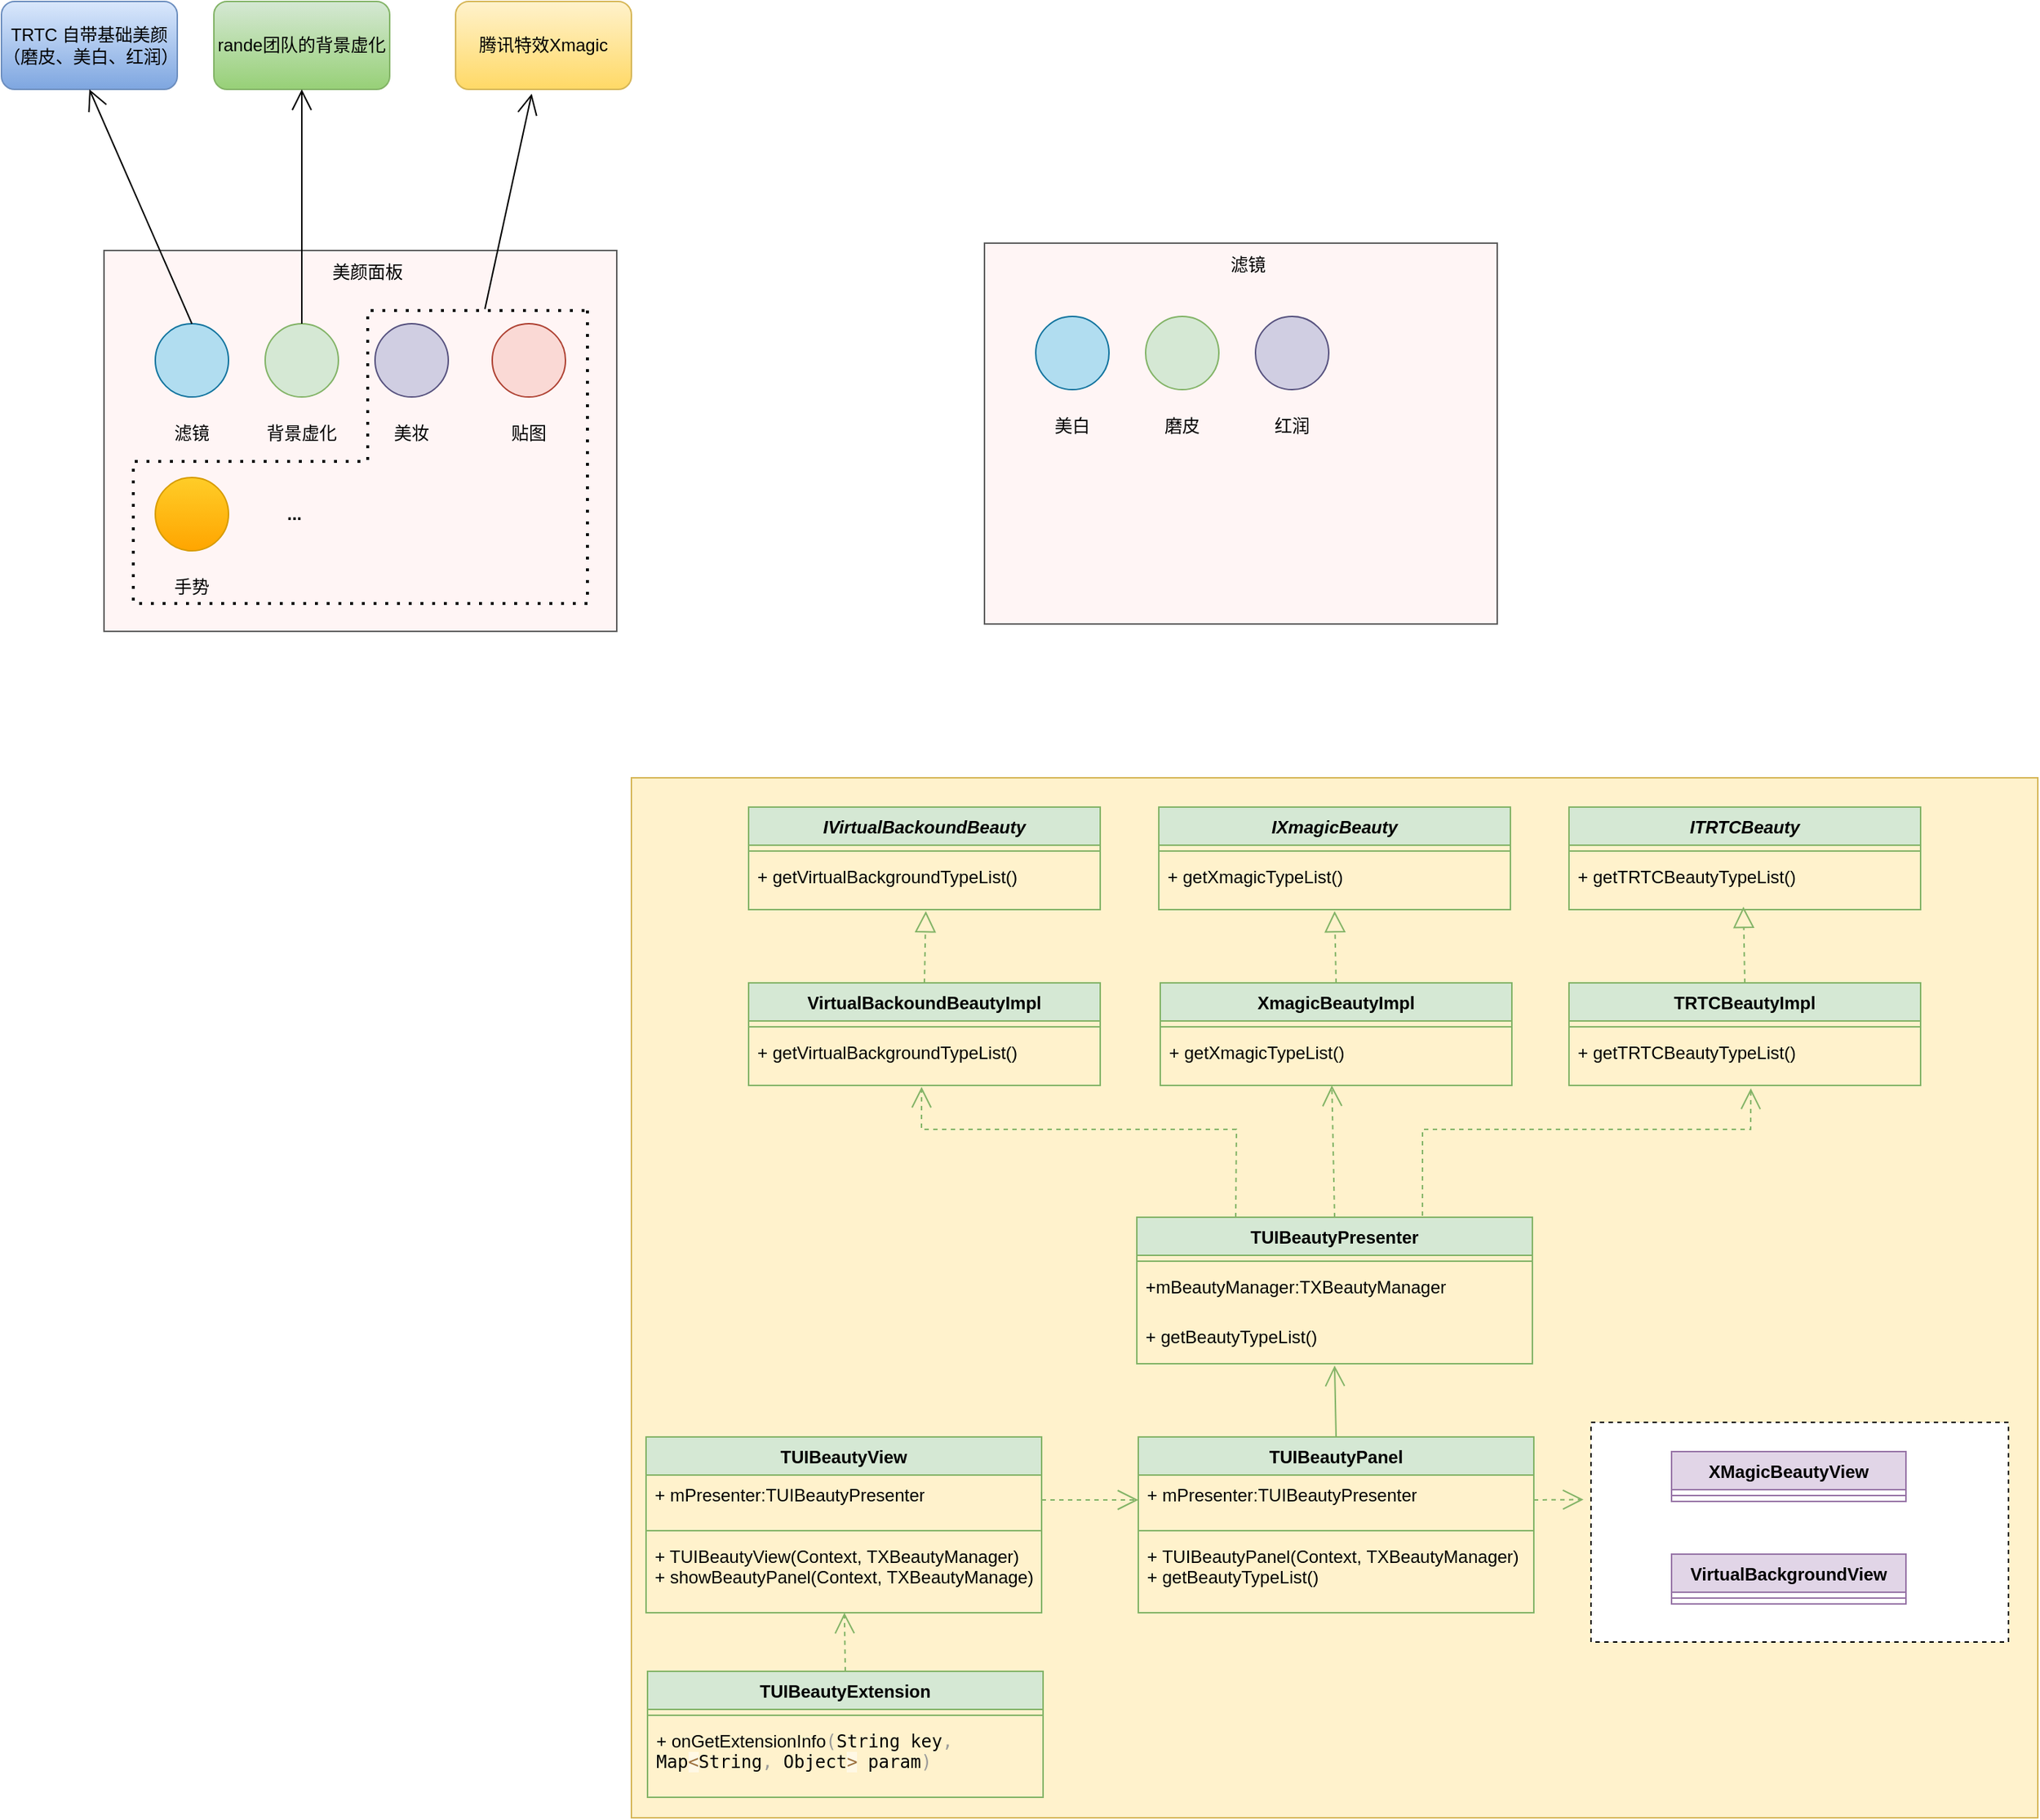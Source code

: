 <mxfile version="22.1.4" type="github">
  <diagram name="第 1 页" id="BJb2QBftmAwLZdBP9YWp">
    <mxGraphModel dx="1854" dy="998" grid="1" gridSize="10" guides="1" tooltips="1" connect="1" arrows="1" fold="1" page="1" pageScale="1" pageWidth="827" pageHeight="1169" math="0" shadow="0">
      <root>
        <mxCell id="0" />
        <mxCell id="1" parent="0" />
        <mxCell id="WcxLaPeq5YX2QQLOV-Lv-100" value="" style="rounded=0;whiteSpace=wrap;html=1;fillColor=#fff2cc;strokeColor=#d6b656;" vertex="1" parent="1">
          <mxGeometry x="629" y="560" width="960" height="710" as="geometry" />
        </mxCell>
        <mxCell id="WcxLaPeq5YX2QQLOV-Lv-5" value="" style="rounded=0;whiteSpace=wrap;html=1;strokeColor=#5C5C5C;fillColor=#FFF5F5;" vertex="1" parent="1">
          <mxGeometry x="269" y="200" width="350" height="260" as="geometry" />
        </mxCell>
        <mxCell id="WcxLaPeq5YX2QQLOV-Lv-6" value="美颜面板" style="text;html=1;strokeColor=none;fillColor=none;align=center;verticalAlign=middle;whiteSpace=wrap;rounded=0;" vertex="1" parent="1">
          <mxGeometry x="419" y="200" width="60" height="30" as="geometry" />
        </mxCell>
        <mxCell id="WcxLaPeq5YX2QQLOV-Lv-8" value="" style="ellipse;whiteSpace=wrap;html=1;aspect=fixed;fillColor=#b1ddf0;strokeColor=#10739e;" vertex="1" parent="1">
          <mxGeometry x="304" y="250" width="50" height="50" as="geometry" />
        </mxCell>
        <mxCell id="WcxLaPeq5YX2QQLOV-Lv-9" value="滤镜" style="text;html=1;strokeColor=none;fillColor=none;align=center;verticalAlign=middle;whiteSpace=wrap;rounded=0;" vertex="1" parent="1">
          <mxGeometry x="299" y="310" width="60" height="30" as="geometry" />
        </mxCell>
        <mxCell id="WcxLaPeq5YX2QQLOV-Lv-12" value="" style="ellipse;whiteSpace=wrap;html=1;aspect=fixed;fillColor=#d5e8d4;strokeColor=#82b366;" vertex="1" parent="1">
          <mxGeometry x="379" y="250" width="50" height="50" as="geometry" />
        </mxCell>
        <mxCell id="WcxLaPeq5YX2QQLOV-Lv-13" value="背景虚化" style="text;html=1;strokeColor=none;fillColor=none;align=center;verticalAlign=middle;whiteSpace=wrap;rounded=0;" vertex="1" parent="1">
          <mxGeometry x="374" y="310" width="60" height="30" as="geometry" />
        </mxCell>
        <mxCell id="WcxLaPeq5YX2QQLOV-Lv-14" value="" style="ellipse;whiteSpace=wrap;html=1;aspect=fixed;fillColor=#d0cee2;strokeColor=#56517e;" vertex="1" parent="1">
          <mxGeometry x="454" y="250" width="50" height="50" as="geometry" />
        </mxCell>
        <mxCell id="WcxLaPeq5YX2QQLOV-Lv-15" value="美妆" style="text;html=1;strokeColor=none;fillColor=none;align=center;verticalAlign=middle;whiteSpace=wrap;rounded=0;" vertex="1" parent="1">
          <mxGeometry x="449" y="310" width="60" height="30" as="geometry" />
        </mxCell>
        <mxCell id="WcxLaPeq5YX2QQLOV-Lv-16" value="" style="ellipse;whiteSpace=wrap;html=1;aspect=fixed;fillColor=#fad9d5;strokeColor=#ae4132;" vertex="1" parent="1">
          <mxGeometry x="534" y="250" width="50" height="50" as="geometry" />
        </mxCell>
        <mxCell id="WcxLaPeq5YX2QQLOV-Lv-17" value="贴图" style="text;html=1;strokeColor=none;fillColor=none;align=center;verticalAlign=middle;whiteSpace=wrap;rounded=0;" vertex="1" parent="1">
          <mxGeometry x="529" y="310" width="60" height="30" as="geometry" />
        </mxCell>
        <mxCell id="WcxLaPeq5YX2QQLOV-Lv-18" value="" style="ellipse;whiteSpace=wrap;html=1;aspect=fixed;fillColor=#ffcd28;strokeColor=#d79b00;gradientColor=#ffa500;" vertex="1" parent="1">
          <mxGeometry x="304" y="355" width="50" height="50" as="geometry" />
        </mxCell>
        <mxCell id="WcxLaPeq5YX2QQLOV-Lv-19" value="手势" style="text;html=1;strokeColor=none;fillColor=none;align=center;verticalAlign=middle;whiteSpace=wrap;rounded=0;" vertex="1" parent="1">
          <mxGeometry x="299" y="415" width="60" height="30" as="geometry" />
        </mxCell>
        <mxCell id="WcxLaPeq5YX2QQLOV-Lv-21" value="TRTC 自带基础美颜（磨皮、美白、红润）" style="rounded=1;whiteSpace=wrap;html=1;fillColor=#dae8fc;gradientColor=#7ea6e0;strokeColor=#6c8ebf;" vertex="1" parent="1">
          <mxGeometry x="199" y="30" width="120" height="60" as="geometry" />
        </mxCell>
        <mxCell id="WcxLaPeq5YX2QQLOV-Lv-24" value="rande团队的背景虚化" style="rounded=1;whiteSpace=wrap;html=1;fillColor=#d5e8d4;gradientColor=#97d077;strokeColor=#82b366;" vertex="1" parent="1">
          <mxGeometry x="344" y="30" width="120" height="60" as="geometry" />
        </mxCell>
        <mxCell id="WcxLaPeq5YX2QQLOV-Lv-27" value="" style="endArrow=none;dashed=1;html=1;dashPattern=1 3;strokeWidth=2;rounded=0;" edge="1" parent="1">
          <mxGeometry width="50" height="50" relative="1" as="geometry">
            <mxPoint x="599" y="241" as="sourcePoint" />
            <mxPoint x="599" y="241" as="targetPoint" />
            <Array as="points">
              <mxPoint x="599" y="441" />
              <mxPoint x="289" y="441" />
              <mxPoint x="289" y="344" />
              <mxPoint x="449" y="344" />
              <mxPoint x="449" y="241" />
            </Array>
          </mxGeometry>
        </mxCell>
        <mxCell id="WcxLaPeq5YX2QQLOV-Lv-30" value="&lt;b&gt;...&lt;/b&gt;" style="text;html=1;strokeColor=none;fillColor=none;align=center;verticalAlign=middle;whiteSpace=wrap;rounded=0;" vertex="1" parent="1">
          <mxGeometry x="369" y="365" width="60" height="30" as="geometry" />
        </mxCell>
        <mxCell id="WcxLaPeq5YX2QQLOV-Lv-31" value="" style="endArrow=open;endFill=1;endSize=12;html=1;rounded=0;exitX=0.5;exitY=0;exitDx=0;exitDy=0;entryX=0.5;entryY=1;entryDx=0;entryDy=0;" edge="1" parent="1" source="WcxLaPeq5YX2QQLOV-Lv-8" target="WcxLaPeq5YX2QQLOV-Lv-21">
          <mxGeometry width="160" relative="1" as="geometry">
            <mxPoint x="849" y="570" as="sourcePoint" />
            <mxPoint x="1009" y="570" as="targetPoint" />
          </mxGeometry>
        </mxCell>
        <mxCell id="WcxLaPeq5YX2QQLOV-Lv-32" value="" style="endArrow=open;endFill=1;endSize=12;html=1;rounded=0;exitX=0.5;exitY=0;exitDx=0;exitDy=0;entryX=0.5;entryY=1;entryDx=0;entryDy=0;" edge="1" parent="1" source="WcxLaPeq5YX2QQLOV-Lv-12" target="WcxLaPeq5YX2QQLOV-Lv-24">
          <mxGeometry width="160" relative="1" as="geometry">
            <mxPoint x="339" y="260" as="sourcePoint" />
            <mxPoint x="339" y="100" as="targetPoint" />
          </mxGeometry>
        </mxCell>
        <mxCell id="WcxLaPeq5YX2QQLOV-Lv-33" value="腾讯特效Xmagic" style="rounded=1;whiteSpace=wrap;html=1;fillColor=#fff2cc;gradientColor=#ffd966;strokeColor=#d6b656;" vertex="1" parent="1">
          <mxGeometry x="509" y="30" width="120" height="60" as="geometry" />
        </mxCell>
        <mxCell id="WcxLaPeq5YX2QQLOV-Lv-34" value="" style="endArrow=open;endFill=1;endSize=12;html=1;rounded=0;entryX=0.433;entryY=1.05;entryDx=0;entryDy=0;entryPerimeter=0;" edge="1" parent="1" target="WcxLaPeq5YX2QQLOV-Lv-33">
          <mxGeometry width="160" relative="1" as="geometry">
            <mxPoint x="529" y="240" as="sourcePoint" />
            <mxPoint x="489" y="100" as="targetPoint" />
          </mxGeometry>
        </mxCell>
        <mxCell id="WcxLaPeq5YX2QQLOV-Lv-36" value="TUIBeautyPresenter" style="swimlane;fontStyle=1;align=center;verticalAlign=top;childLayout=stackLayout;horizontal=1;startSize=26;horizontalStack=0;resizeParent=1;resizeParentMax=0;resizeLast=0;collapsible=1;marginBottom=0;whiteSpace=wrap;html=1;fillColor=#d5e8d4;strokeColor=#82b366;" vertex="1" parent="1">
          <mxGeometry x="974" y="860" width="270" height="100" as="geometry" />
        </mxCell>
        <mxCell id="WcxLaPeq5YX2QQLOV-Lv-38" value="" style="line;strokeWidth=1;fillColor=#d5e8d4;align=left;verticalAlign=middle;spacingTop=-1;spacingLeft=3;spacingRight=3;rotatable=0;labelPosition=right;points=[];portConstraint=eastwest;strokeColor=#82b366;" vertex="1" parent="WcxLaPeq5YX2QQLOV-Lv-36">
          <mxGeometry y="26" width="270" height="8" as="geometry" />
        </mxCell>
        <mxCell id="WcxLaPeq5YX2QQLOV-Lv-37" value="+mBeautyManager:&lt;span style=&quot;background-color: initial;&quot;&gt;TXBeautyManager&lt;/span&gt;" style="text;align=left;verticalAlign=top;spacingLeft=4;spacingRight=4;overflow=hidden;rotatable=0;points=[[0,0.5],[1,0.5]];portConstraint=eastwest;whiteSpace=wrap;html=1;" vertex="1" parent="WcxLaPeq5YX2QQLOV-Lv-36">
          <mxGeometry y="34" width="270" height="34" as="geometry" />
        </mxCell>
        <mxCell id="WcxLaPeq5YX2QQLOV-Lv-39" value="+ getBeautyTypeList()" style="text;align=left;verticalAlign=top;spacingLeft=4;spacingRight=4;overflow=hidden;rotatable=0;points=[[0,0.5],[1,0.5]];portConstraint=eastwest;whiteSpace=wrap;html=1;" vertex="1" parent="WcxLaPeq5YX2QQLOV-Lv-36">
          <mxGeometry y="68" width="270" height="32" as="geometry" />
        </mxCell>
        <mxCell id="WcxLaPeq5YX2QQLOV-Lv-40" value="&lt;i&gt;ITRTCBeauty&lt;/i&gt;" style="swimlane;fontStyle=1;align=center;verticalAlign=top;childLayout=stackLayout;horizontal=1;startSize=26;horizontalStack=0;resizeParent=1;resizeParentMax=0;resizeLast=0;collapsible=1;marginBottom=0;whiteSpace=wrap;html=1;fillColor=#d5e8d4;strokeColor=#82b366;" vertex="1" parent="1">
          <mxGeometry x="1269" y="580" width="240" height="70" as="geometry" />
        </mxCell>
        <mxCell id="WcxLaPeq5YX2QQLOV-Lv-42" value="" style="line;strokeWidth=1;fillColor=#d5e8d4;align=left;verticalAlign=middle;spacingTop=-1;spacingLeft=3;spacingRight=3;rotatable=0;labelPosition=right;points=[];portConstraint=eastwest;strokeColor=#82b366;" vertex="1" parent="WcxLaPeq5YX2QQLOV-Lv-40">
          <mxGeometry y="26" width="240" height="8" as="geometry" />
        </mxCell>
        <mxCell id="WcxLaPeq5YX2QQLOV-Lv-43" value="+ getTRTCBeautyTypeList()&lt;br style=&quot;border-color: var(--border-color);&quot;&gt;" style="text;align=left;verticalAlign=top;spacingLeft=4;spacingRight=4;overflow=hidden;rotatable=0;points=[[0,0.5],[1,0.5]];portConstraint=eastwest;whiteSpace=wrap;html=1;" vertex="1" parent="WcxLaPeq5YX2QQLOV-Lv-40">
          <mxGeometry y="34" width="240" height="36" as="geometry" />
        </mxCell>
        <mxCell id="WcxLaPeq5YX2QQLOV-Lv-45" value="TUIBeautyView" style="swimlane;fontStyle=1;align=center;verticalAlign=top;childLayout=stackLayout;horizontal=1;startSize=26;horizontalStack=0;resizeParent=1;resizeParentMax=0;resizeLast=0;collapsible=1;marginBottom=0;whiteSpace=wrap;html=1;fillColor=#d5e8d4;strokeColor=#82b366;" vertex="1" parent="1">
          <mxGeometry x="639" y="1010" width="270" height="120" as="geometry" />
        </mxCell>
        <mxCell id="WcxLaPeq5YX2QQLOV-Lv-46" value="+ mPresenter:TUIBeautyPresenter" style="text;align=left;verticalAlign=top;spacingLeft=4;spacingRight=4;overflow=hidden;rotatable=0;points=[[0,0.5],[1,0.5]];portConstraint=eastwest;whiteSpace=wrap;html=1;" vertex="1" parent="WcxLaPeq5YX2QQLOV-Lv-45">
          <mxGeometry y="26" width="270" height="34" as="geometry" />
        </mxCell>
        <mxCell id="WcxLaPeq5YX2QQLOV-Lv-47" value="" style="line;strokeWidth=1;fillColor=#d5e8d4;align=left;verticalAlign=middle;spacingTop=-1;spacingLeft=3;spacingRight=3;rotatable=0;labelPosition=right;points=[];portConstraint=eastwest;strokeColor=#82b366;" vertex="1" parent="WcxLaPeq5YX2QQLOV-Lv-45">
          <mxGeometry y="60" width="270" height="8" as="geometry" />
        </mxCell>
        <mxCell id="WcxLaPeq5YX2QQLOV-Lv-48" value="+ TUIBeautyView(Context,&amp;nbsp;TXBeautyManager)&lt;br&gt;+ showBeautyPanel(Context,&amp;nbsp;TXBeautyManage)" style="text;align=left;verticalAlign=top;spacingLeft=4;spacingRight=4;overflow=hidden;rotatable=0;points=[[0,0.5],[1,0.5]];portConstraint=eastwest;whiteSpace=wrap;html=1;" vertex="1" parent="WcxLaPeq5YX2QQLOV-Lv-45">
          <mxGeometry y="68" width="270" height="52" as="geometry" />
        </mxCell>
        <mxCell id="WcxLaPeq5YX2QQLOV-Lv-49" value="&lt;i&gt;IVirtualBackoundBeauty&lt;/i&gt;" style="swimlane;fontStyle=1;align=center;verticalAlign=top;childLayout=stackLayout;horizontal=1;startSize=26;horizontalStack=0;resizeParent=1;resizeParentMax=0;resizeLast=0;collapsible=1;marginBottom=0;whiteSpace=wrap;html=1;fillColor=#d5e8d4;strokeColor=#82b366;" vertex="1" parent="1">
          <mxGeometry x="709" y="580" width="240" height="70" as="geometry" />
        </mxCell>
        <mxCell id="WcxLaPeq5YX2QQLOV-Lv-50" value="" style="line;strokeWidth=1;fillColor=#d5e8d4;align=left;verticalAlign=middle;spacingTop=-1;spacingLeft=3;spacingRight=3;rotatable=0;labelPosition=right;points=[];portConstraint=eastwest;strokeColor=#82b366;" vertex="1" parent="WcxLaPeq5YX2QQLOV-Lv-49">
          <mxGeometry y="26" width="240" height="8" as="geometry" />
        </mxCell>
        <mxCell id="WcxLaPeq5YX2QQLOV-Lv-51" value="+ getVirtualBackgroundTypeList()" style="text;align=left;verticalAlign=top;spacingLeft=4;spacingRight=4;overflow=hidden;rotatable=0;points=[[0,0.5],[1,0.5]];portConstraint=eastwest;whiteSpace=wrap;html=1;" vertex="1" parent="WcxLaPeq5YX2QQLOV-Lv-49">
          <mxGeometry y="34" width="240" height="36" as="geometry" />
        </mxCell>
        <mxCell id="WcxLaPeq5YX2QQLOV-Lv-52" value="&lt;i&gt;IXmagicBeauty&lt;/i&gt;" style="swimlane;fontStyle=1;align=center;verticalAlign=top;childLayout=stackLayout;horizontal=1;startSize=26;horizontalStack=0;resizeParent=1;resizeParentMax=0;resizeLast=0;collapsible=1;marginBottom=0;whiteSpace=wrap;html=1;fillColor=#d5e8d4;strokeColor=#82b366;" vertex="1" parent="1">
          <mxGeometry x="989" y="580" width="240" height="70" as="geometry" />
        </mxCell>
        <mxCell id="WcxLaPeq5YX2QQLOV-Lv-53" value="" style="line;strokeWidth=1;fillColor=#d5e8d4;align=left;verticalAlign=middle;spacingTop=-1;spacingLeft=3;spacingRight=3;rotatable=0;labelPosition=right;points=[];portConstraint=eastwest;strokeColor=#82b366;" vertex="1" parent="WcxLaPeq5YX2QQLOV-Lv-52">
          <mxGeometry y="26" width="240" height="8" as="geometry" />
        </mxCell>
        <mxCell id="WcxLaPeq5YX2QQLOV-Lv-54" value="+ getXmagicTypeList()" style="text;align=left;verticalAlign=top;spacingLeft=4;spacingRight=4;overflow=hidden;rotatable=0;points=[[0,0.5],[1,0.5]];portConstraint=eastwest;whiteSpace=wrap;html=1;" vertex="1" parent="WcxLaPeq5YX2QQLOV-Lv-52">
          <mxGeometry y="34" width="240" height="36" as="geometry" />
        </mxCell>
        <mxCell id="WcxLaPeq5YX2QQLOV-Lv-58" value="" style="endArrow=open;endFill=1;endSize=12;html=1;rounded=0;exitX=0.5;exitY=0;exitDx=0;exitDy=0;entryX=0.5;entryY=1.038;entryDx=0;entryDy=0;entryPerimeter=0;fillColor=#d5e8d4;strokeColor=#82b366;" edge="1" parent="1" source="WcxLaPeq5YX2QQLOV-Lv-92" target="WcxLaPeq5YX2QQLOV-Lv-39">
          <mxGeometry width="160" relative="1" as="geometry">
            <mxPoint x="1350" y="1069" as="sourcePoint" />
            <mxPoint x="1099" y="959" as="targetPoint" />
          </mxGeometry>
        </mxCell>
        <mxCell id="WcxLaPeq5YX2QQLOV-Lv-59" value="TUIBeautyExtension" style="swimlane;fontStyle=1;align=center;verticalAlign=top;childLayout=stackLayout;horizontal=1;startSize=26;horizontalStack=0;resizeParent=1;resizeParentMax=0;resizeLast=0;collapsible=1;marginBottom=0;whiteSpace=wrap;html=1;fillColor=#d5e8d4;strokeColor=#82b366;" vertex="1" parent="1">
          <mxGeometry x="640" y="1170" width="270" height="86" as="geometry" />
        </mxCell>
        <mxCell id="WcxLaPeq5YX2QQLOV-Lv-61" value="" style="line;strokeWidth=1;fillColor=#d5e8d4;align=left;verticalAlign=middle;spacingTop=-1;spacingLeft=3;spacingRight=3;rotatable=0;labelPosition=right;points=[];portConstraint=eastwest;strokeColor=#82b366;" vertex="1" parent="WcxLaPeq5YX2QQLOV-Lv-59">
          <mxGeometry y="26" width="270" height="8" as="geometry" />
        </mxCell>
        <mxCell id="WcxLaPeq5YX2QQLOV-Lv-62" value="+&amp;nbsp;onGetExtensionInfo&lt;span style=&quot;background-color: initial; font-family: Consolas, Monaco, &amp;quot;Andale Mono&amp;quot;, &amp;quot;Ubuntu Mono&amp;quot;, monospace; font-size: 1em; word-spacing: normal; word-break: break-word; line-height: inherit; color: rgb(153, 153, 153);&quot; class=&quot;token punctuation&quot;&gt;(&lt;/span&gt;&lt;span style=&quot;background-color: initial; font-family: Consolas, Monaco, &amp;quot;Andale Mono&amp;quot;, &amp;quot;Ubuntu Mono&amp;quot;, monospace; font-size: 1em; word-spacing: normal; word-break: break-word; line-height: inherit;&quot; class=&quot;token parameter&quot;&gt;String key&lt;span style=&quot;word-break: break-word; line-height: inherit; color: rgb(153, 153, 153);&quot; class=&quot;token punctuation&quot;&gt;,&lt;/span&gt; Map&lt;span style=&quot;word-break: break-word; line-height: inherit; color: rgb(154, 110, 58); background: rgba(255, 255, 255, 0.5);&quot; class=&quot;token operator&quot;&gt;&amp;lt;&lt;/span&gt;String&lt;span style=&quot;word-break: break-word; line-height: inherit; color: rgb(153, 153, 153);&quot; class=&quot;token punctuation&quot;&gt;,&lt;/span&gt; Object&lt;span style=&quot;word-break: break-word; line-height: inherit; color: rgb(154, 110, 58); background: rgba(255, 255, 255, 0.5);&quot; class=&quot;token operator&quot;&gt;&amp;gt;&lt;/span&gt; param&lt;/span&gt;&lt;span style=&quot;background-color: initial; font-family: Consolas, Monaco, &amp;quot;Andale Mono&amp;quot;, &amp;quot;Ubuntu Mono&amp;quot;, monospace; font-size: 1em; word-spacing: normal; word-break: break-word; line-height: inherit; color: rgb(153, 153, 153);&quot; class=&quot;token punctuation&quot;&gt;)&lt;/span&gt;" style="text;align=left;verticalAlign=top;spacingLeft=4;spacingRight=4;overflow=hidden;rotatable=0;points=[[0,0.5],[1,0.5]];portConstraint=eastwest;whiteSpace=wrap;html=1;" vertex="1" parent="WcxLaPeq5YX2QQLOV-Lv-59">
          <mxGeometry y="34" width="270" height="52" as="geometry" />
        </mxCell>
        <mxCell id="WcxLaPeq5YX2QQLOV-Lv-63" value="" style="endArrow=open;endSize=12;dashed=1;html=1;rounded=0;exitX=0.5;exitY=0;exitDx=0;exitDy=0;fillColor=#d5e8d4;strokeColor=#82b366;" edge="1" parent="1" source="WcxLaPeq5YX2QQLOV-Lv-59" target="WcxLaPeq5YX2QQLOV-Lv-48">
          <mxGeometry width="160" relative="1" as="geometry">
            <mxPoint x="364" y="900" as="sourcePoint" />
            <mxPoint x="524" y="900" as="targetPoint" />
          </mxGeometry>
        </mxCell>
        <mxCell id="WcxLaPeq5YX2QQLOV-Lv-73" value="VirtualBackoundBeautyImpl" style="swimlane;fontStyle=1;align=center;verticalAlign=top;childLayout=stackLayout;horizontal=1;startSize=26;horizontalStack=0;resizeParent=1;resizeParentMax=0;resizeLast=0;collapsible=1;marginBottom=0;whiteSpace=wrap;html=1;fillColor=#d5e8d4;strokeColor=#82b366;" vertex="1" parent="1">
          <mxGeometry x="709" y="700" width="240" height="70" as="geometry" />
        </mxCell>
        <mxCell id="WcxLaPeq5YX2QQLOV-Lv-74" value="" style="line;strokeWidth=1;fillColor=#d5e8d4;align=left;verticalAlign=middle;spacingTop=-1;spacingLeft=3;spacingRight=3;rotatable=0;labelPosition=right;points=[];portConstraint=eastwest;strokeColor=#82b366;" vertex="1" parent="WcxLaPeq5YX2QQLOV-Lv-73">
          <mxGeometry y="26" width="240" height="8" as="geometry" />
        </mxCell>
        <mxCell id="WcxLaPeq5YX2QQLOV-Lv-75" value="+ getVirtualBackgroundTypeList()" style="text;align=left;verticalAlign=top;spacingLeft=4;spacingRight=4;overflow=hidden;rotatable=0;points=[[0,0.5],[1,0.5]];portConstraint=eastwest;whiteSpace=wrap;html=1;" vertex="1" parent="WcxLaPeq5YX2QQLOV-Lv-73">
          <mxGeometry y="34" width="240" height="36" as="geometry" />
        </mxCell>
        <mxCell id="WcxLaPeq5YX2QQLOV-Lv-76" value="XmagicBeautyImpl" style="swimlane;fontStyle=1;align=center;verticalAlign=top;childLayout=stackLayout;horizontal=1;startSize=26;horizontalStack=0;resizeParent=1;resizeParentMax=0;resizeLast=0;collapsible=1;marginBottom=0;whiteSpace=wrap;html=1;fillColor=#d5e8d4;strokeColor=#82b366;" vertex="1" parent="1">
          <mxGeometry x="990" y="700" width="240" height="70" as="geometry" />
        </mxCell>
        <mxCell id="WcxLaPeq5YX2QQLOV-Lv-77" value="" style="line;strokeWidth=1;fillColor=#d5e8d4;align=left;verticalAlign=middle;spacingTop=-1;spacingLeft=3;spacingRight=3;rotatable=0;labelPosition=right;points=[];portConstraint=eastwest;strokeColor=#82b366;" vertex="1" parent="WcxLaPeq5YX2QQLOV-Lv-76">
          <mxGeometry y="26" width="240" height="8" as="geometry" />
        </mxCell>
        <mxCell id="WcxLaPeq5YX2QQLOV-Lv-78" value="+ getXmagicTypeList()" style="text;align=left;verticalAlign=top;spacingLeft=4;spacingRight=4;overflow=hidden;rotatable=0;points=[[0,0.5],[1,0.5]];portConstraint=eastwest;whiteSpace=wrap;html=1;" vertex="1" parent="WcxLaPeq5YX2QQLOV-Lv-76">
          <mxGeometry y="34" width="240" height="36" as="geometry" />
        </mxCell>
        <mxCell id="WcxLaPeq5YX2QQLOV-Lv-82" value="TRTCBeautyImpl" style="swimlane;fontStyle=1;align=center;verticalAlign=top;childLayout=stackLayout;horizontal=1;startSize=26;horizontalStack=0;resizeParent=1;resizeParentMax=0;resizeLast=0;collapsible=1;marginBottom=0;whiteSpace=wrap;html=1;fillColor=#d5e8d4;strokeColor=#82b366;" vertex="1" parent="1">
          <mxGeometry x="1269" y="700" width="240" height="70" as="geometry" />
        </mxCell>
        <mxCell id="WcxLaPeq5YX2QQLOV-Lv-83" value="" style="line;strokeWidth=1;fillColor=#d5e8d4;align=left;verticalAlign=middle;spacingTop=-1;spacingLeft=3;spacingRight=3;rotatable=0;labelPosition=right;points=[];portConstraint=eastwest;strokeColor=#82b366;" vertex="1" parent="WcxLaPeq5YX2QQLOV-Lv-82">
          <mxGeometry y="26" width="240" height="8" as="geometry" />
        </mxCell>
        <mxCell id="WcxLaPeq5YX2QQLOV-Lv-84" value="+ getTRTCBeautyTypeList()&lt;br style=&quot;border-color: var(--border-color);&quot;&gt;" style="text;align=left;verticalAlign=top;spacingLeft=4;spacingRight=4;overflow=hidden;rotatable=0;points=[[0,0.5],[1,0.5]];portConstraint=eastwest;whiteSpace=wrap;html=1;" vertex="1" parent="WcxLaPeq5YX2QQLOV-Lv-82">
          <mxGeometry y="34" width="240" height="36" as="geometry" />
        </mxCell>
        <mxCell id="WcxLaPeq5YX2QQLOV-Lv-85" value="" style="endArrow=block;dashed=1;endFill=0;endSize=12;html=1;rounded=0;exitX=0.5;exitY=0;exitDx=0;exitDy=0;entryX=0.504;entryY=1.028;entryDx=0;entryDy=0;entryPerimeter=0;fillColor=#d5e8d4;strokeColor=#82b366;" edge="1" parent="1" source="WcxLaPeq5YX2QQLOV-Lv-73" target="WcxLaPeq5YX2QQLOV-Lv-51">
          <mxGeometry width="160" relative="1" as="geometry">
            <mxPoint x="1109" y="950" as="sourcePoint" />
            <mxPoint x="1269" y="950" as="targetPoint" />
          </mxGeometry>
        </mxCell>
        <mxCell id="WcxLaPeq5YX2QQLOV-Lv-86" value="" style="endArrow=block;dashed=1;endFill=0;endSize=12;html=1;rounded=0;exitX=0.5;exitY=0;exitDx=0;exitDy=0;entryX=0.5;entryY=1.028;entryDx=0;entryDy=0;entryPerimeter=0;fillColor=#d5e8d4;strokeColor=#82b366;" edge="1" parent="1" source="WcxLaPeq5YX2QQLOV-Lv-76" target="WcxLaPeq5YX2QQLOV-Lv-54">
          <mxGeometry width="160" relative="1" as="geometry">
            <mxPoint x="839" y="710" as="sourcePoint" />
            <mxPoint x="840" y="661" as="targetPoint" />
          </mxGeometry>
        </mxCell>
        <mxCell id="WcxLaPeq5YX2QQLOV-Lv-87" value="" style="endArrow=block;dashed=1;endFill=0;endSize=12;html=1;rounded=0;exitX=0.5;exitY=0;exitDx=0;exitDy=0;entryX=0.496;entryY=0.944;entryDx=0;entryDy=0;entryPerimeter=0;fillColor=#d5e8d4;strokeColor=#82b366;" edge="1" parent="1" source="WcxLaPeq5YX2QQLOV-Lv-82" target="WcxLaPeq5YX2QQLOV-Lv-43">
          <mxGeometry width="160" relative="1" as="geometry">
            <mxPoint x="1120" y="710" as="sourcePoint" />
            <mxPoint x="1119" y="661" as="targetPoint" />
          </mxGeometry>
        </mxCell>
        <mxCell id="WcxLaPeq5YX2QQLOV-Lv-88" value="" style="endArrow=open;endSize=12;dashed=1;html=1;rounded=0;exitX=0.5;exitY=0;exitDx=0;exitDy=0;entryX=0.488;entryY=1;entryDx=0;entryDy=0;entryPerimeter=0;fillColor=#d5e8d4;strokeColor=#82b366;" edge="1" parent="1" source="WcxLaPeq5YX2QQLOV-Lv-36" target="WcxLaPeq5YX2QQLOV-Lv-78">
          <mxGeometry width="160" relative="1" as="geometry">
            <mxPoint x="1109" y="950" as="sourcePoint" />
            <mxPoint x="1269" y="950" as="targetPoint" />
          </mxGeometry>
        </mxCell>
        <mxCell id="WcxLaPeq5YX2QQLOV-Lv-89" value="" style="endArrow=open;endSize=12;dashed=1;html=1;rounded=0;exitX=0.722;exitY=-0.01;exitDx=0;exitDy=0;entryX=0.513;entryY=1.056;entryDx=0;entryDy=0;entryPerimeter=0;exitPerimeter=0;fillColor=#d5e8d4;strokeColor=#82b366;" edge="1" parent="1" source="WcxLaPeq5YX2QQLOV-Lv-36">
          <mxGeometry x="-0.003" width="160" relative="1" as="geometry">
            <mxPoint x="1177.5" y="860" as="sourcePoint" />
            <mxPoint x="1393.12" y="772.016" as="targetPoint" />
            <Array as="points">
              <mxPoint x="1169" y="800" />
              <mxPoint x="1393" y="800" />
            </Array>
            <mxPoint as="offset" />
          </mxGeometry>
        </mxCell>
        <mxCell id="WcxLaPeq5YX2QQLOV-Lv-91" value="" style="endArrow=open;endSize=12;dashed=1;html=1;rounded=0;exitX=0.25;exitY=0;exitDx=0;exitDy=0;entryX=0.492;entryY=1.028;entryDx=0;entryDy=0;entryPerimeter=0;fillColor=#d5e8d4;strokeColor=#82b366;" edge="1" parent="1" source="WcxLaPeq5YX2QQLOV-Lv-36" target="WcxLaPeq5YX2QQLOV-Lv-75">
          <mxGeometry width="160" relative="1" as="geometry">
            <mxPoint x="1119" y="850" as="sourcePoint" />
            <mxPoint x="1117" y="780" as="targetPoint" />
            <Array as="points">
              <mxPoint x="1042" y="800" />
              <mxPoint x="827" y="800" />
            </Array>
          </mxGeometry>
        </mxCell>
        <mxCell id="WcxLaPeq5YX2QQLOV-Lv-92" value="TUIBeautyPanel" style="swimlane;fontStyle=1;align=center;verticalAlign=top;childLayout=stackLayout;horizontal=1;startSize=26;horizontalStack=0;resizeParent=1;resizeParentMax=0;resizeLast=0;collapsible=1;marginBottom=0;whiteSpace=wrap;html=1;fillColor=#d5e8d4;strokeColor=#82b366;" vertex="1" parent="1">
          <mxGeometry x="975" y="1010" width="270" height="120" as="geometry" />
        </mxCell>
        <mxCell id="WcxLaPeq5YX2QQLOV-Lv-93" value="+ mPresenter:TUIBeautyPresenter" style="text;align=left;verticalAlign=top;spacingLeft=4;spacingRight=4;overflow=hidden;rotatable=0;points=[[0,0.5],[1,0.5]];portConstraint=eastwest;whiteSpace=wrap;html=1;" vertex="1" parent="WcxLaPeq5YX2QQLOV-Lv-92">
          <mxGeometry y="26" width="270" height="34" as="geometry" />
        </mxCell>
        <mxCell id="WcxLaPeq5YX2QQLOV-Lv-94" value="" style="line;strokeWidth=1;fillColor=#d5e8d4;align=left;verticalAlign=middle;spacingTop=-1;spacingLeft=3;spacingRight=3;rotatable=0;labelPosition=right;points=[];portConstraint=eastwest;strokeColor=#82b366;" vertex="1" parent="WcxLaPeq5YX2QQLOV-Lv-92">
          <mxGeometry y="60" width="270" height="8" as="geometry" />
        </mxCell>
        <mxCell id="WcxLaPeq5YX2QQLOV-Lv-95" value="+&amp;nbsp;TUIBeautyPanel(Context,&amp;nbsp;TXBeautyManager)&lt;br&gt;+ getBeautyTypeList()" style="text;align=left;verticalAlign=top;spacingLeft=4;spacingRight=4;overflow=hidden;rotatable=0;points=[[0,0.5],[1,0.5]];portConstraint=eastwest;whiteSpace=wrap;html=1;" vertex="1" parent="WcxLaPeq5YX2QQLOV-Lv-92">
          <mxGeometry y="68" width="270" height="52" as="geometry" />
        </mxCell>
        <mxCell id="WcxLaPeq5YX2QQLOV-Lv-96" value="" style="endArrow=open;endSize=12;dashed=1;html=1;rounded=0;exitX=1;exitY=0.5;exitDx=0;exitDy=0;fillColor=#d5e8d4;strokeColor=#82b366;" edge="1" parent="1" source="WcxLaPeq5YX2QQLOV-Lv-46" target="WcxLaPeq5YX2QQLOV-Lv-93">
          <mxGeometry width="160" relative="1" as="geometry">
            <mxPoint x="1109" y="840" as="sourcePoint" />
            <mxPoint x="1269" y="840" as="targetPoint" />
            <mxPoint as="offset" />
          </mxGeometry>
        </mxCell>
        <mxCell id="WcxLaPeq5YX2QQLOV-Lv-101" value="" style="rounded=0;whiteSpace=wrap;html=1;dashed=1;" vertex="1" parent="1">
          <mxGeometry x="1284" y="1000" width="285" height="150" as="geometry" />
        </mxCell>
        <mxCell id="WcxLaPeq5YX2QQLOV-Lv-102" value="XMagicBeautyView" style="swimlane;fontStyle=1;align=center;verticalAlign=top;childLayout=stackLayout;horizontal=1;startSize=26;horizontalStack=0;resizeParent=1;resizeParentMax=0;resizeLast=0;collapsible=1;marginBottom=0;whiteSpace=wrap;html=1;fillColor=#e1d5e7;strokeColor=#9673a6;" vertex="1" parent="1">
          <mxGeometry x="1339" y="1020" width="160" height="34" as="geometry" />
        </mxCell>
        <mxCell id="WcxLaPeq5YX2QQLOV-Lv-104" value="" style="line;strokeWidth=1;fillColor=none;align=left;verticalAlign=middle;spacingTop=-1;spacingLeft=3;spacingRight=3;rotatable=0;labelPosition=right;points=[];portConstraint=eastwest;strokeColor=inherit;" vertex="1" parent="WcxLaPeq5YX2QQLOV-Lv-102">
          <mxGeometry y="26" width="160" height="8" as="geometry" />
        </mxCell>
        <mxCell id="WcxLaPeq5YX2QQLOV-Lv-106" value="VirtualBackgroundView" style="swimlane;fontStyle=1;align=center;verticalAlign=top;childLayout=stackLayout;horizontal=1;startSize=26;horizontalStack=0;resizeParent=1;resizeParentMax=0;resizeLast=0;collapsible=1;marginBottom=0;whiteSpace=wrap;html=1;fillColor=#e1d5e7;strokeColor=#9673a6;" vertex="1" parent="1">
          <mxGeometry x="1339" y="1090" width="160" height="34" as="geometry" />
        </mxCell>
        <mxCell id="WcxLaPeq5YX2QQLOV-Lv-107" value="" style="line;strokeWidth=1;fillColor=none;align=left;verticalAlign=middle;spacingTop=-1;spacingLeft=3;spacingRight=3;rotatable=0;labelPosition=right;points=[];portConstraint=eastwest;strokeColor=inherit;" vertex="1" parent="WcxLaPeq5YX2QQLOV-Lv-106">
          <mxGeometry y="26" width="160" height="8" as="geometry" />
        </mxCell>
        <mxCell id="WcxLaPeq5YX2QQLOV-Lv-108" value="" style="endArrow=open;endSize=12;dashed=1;html=1;rounded=0;exitX=1;exitY=0.5;exitDx=0;exitDy=0;fillColor=#d5e8d4;strokeColor=#82b366;entryX=0.677;entryY=0.694;entryDx=0;entryDy=0;entryPerimeter=0;" edge="1" parent="1" source="WcxLaPeq5YX2QQLOV-Lv-93" target="WcxLaPeq5YX2QQLOV-Lv-100">
          <mxGeometry width="160" relative="1" as="geometry">
            <mxPoint x="919" y="1063" as="sourcePoint" />
            <mxPoint x="985" y="1063" as="targetPoint" />
            <mxPoint as="offset" />
          </mxGeometry>
        </mxCell>
        <mxCell id="WcxLaPeq5YX2QQLOV-Lv-109" value="" style="rounded=0;whiteSpace=wrap;html=1;strokeColor=#5C5C5C;fillColor=#FFF5F5;" vertex="1" parent="1">
          <mxGeometry x="870" y="195" width="350" height="260" as="geometry" />
        </mxCell>
        <mxCell id="WcxLaPeq5YX2QQLOV-Lv-110" value="滤镜" style="text;html=1;strokeColor=none;fillColor=none;align=center;verticalAlign=middle;whiteSpace=wrap;rounded=0;" vertex="1" parent="1">
          <mxGeometry x="1020" y="195" width="60" height="30" as="geometry" />
        </mxCell>
        <mxCell id="WcxLaPeq5YX2QQLOV-Lv-111" value="" style="ellipse;whiteSpace=wrap;html=1;aspect=fixed;fillColor=#b1ddf0;strokeColor=#10739e;" vertex="1" parent="1">
          <mxGeometry x="905" y="245" width="50" height="50" as="geometry" />
        </mxCell>
        <mxCell id="WcxLaPeq5YX2QQLOV-Lv-112" value="美白" style="text;html=1;strokeColor=none;fillColor=none;align=center;verticalAlign=middle;whiteSpace=wrap;rounded=0;" vertex="1" parent="1">
          <mxGeometry x="900" y="305" width="60" height="30" as="geometry" />
        </mxCell>
        <mxCell id="WcxLaPeq5YX2QQLOV-Lv-113" value="" style="ellipse;whiteSpace=wrap;html=1;aspect=fixed;fillColor=#d5e8d4;strokeColor=#82b366;" vertex="1" parent="1">
          <mxGeometry x="980" y="245" width="50" height="50" as="geometry" />
        </mxCell>
        <mxCell id="WcxLaPeq5YX2QQLOV-Lv-114" value="磨皮" style="text;html=1;strokeColor=none;fillColor=none;align=center;verticalAlign=middle;whiteSpace=wrap;rounded=0;" vertex="1" parent="1">
          <mxGeometry x="975" y="305" width="60" height="30" as="geometry" />
        </mxCell>
        <mxCell id="WcxLaPeq5YX2QQLOV-Lv-115" value="" style="ellipse;whiteSpace=wrap;html=1;aspect=fixed;fillColor=#d0cee2;strokeColor=#56517e;" vertex="1" parent="1">
          <mxGeometry x="1055" y="245" width="50" height="50" as="geometry" />
        </mxCell>
        <mxCell id="WcxLaPeq5YX2QQLOV-Lv-116" value="红润" style="text;html=1;strokeColor=none;fillColor=none;align=center;verticalAlign=middle;whiteSpace=wrap;rounded=0;" vertex="1" parent="1">
          <mxGeometry x="1050" y="305" width="60" height="30" as="geometry" />
        </mxCell>
      </root>
    </mxGraphModel>
  </diagram>
</mxfile>
